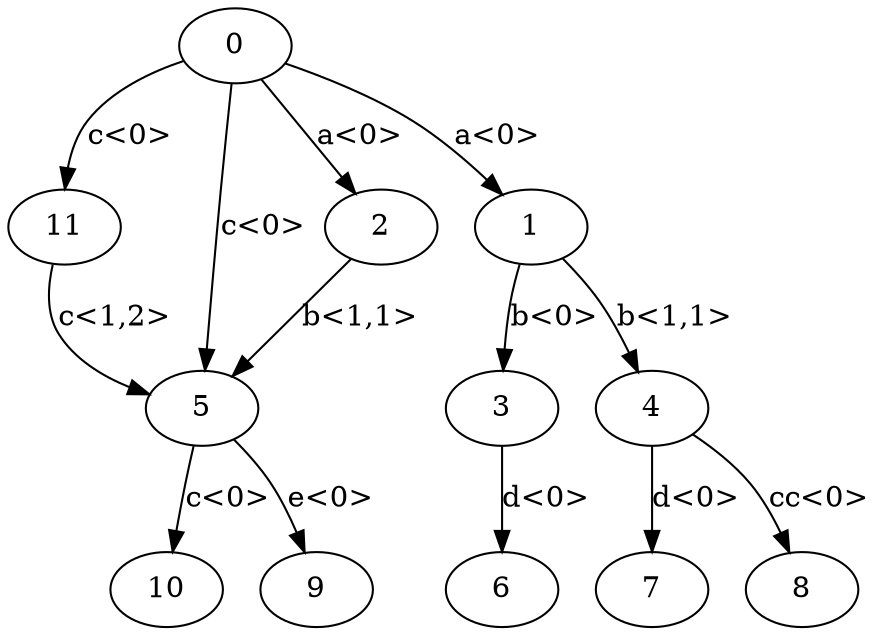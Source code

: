 digraph G {
n3->n6 [label="d<0>"]
n4->n7 [label="d<0>"]
n4->n8 [label="cc<0>"]
n11->n5 [label="c<1,2>"]
n5->n10 [label="c<0>"]
n5->n9 [label="e<0>"]
n2->n5 [label="b<1,1>"]
n1->n3 [label="b<0>"]
n1->n4 [label="b<1,1>"]
n0->n11 [label="c<0>"]
n0->n5 [label="c<0>"]
n0->n2 [label="a<0>"]
n0->n1 [label="a<0>"]
n0[label="0"]
n1[label="1"]
n2[label="2"]
n3[label="3"]
n4[label="4"]
n5[label="5"]
n6[label="6"]
n7[label="7"]
n8[label="8"]
n9[label="9"]
n10[label="10"]
n11[label="11"]
}
